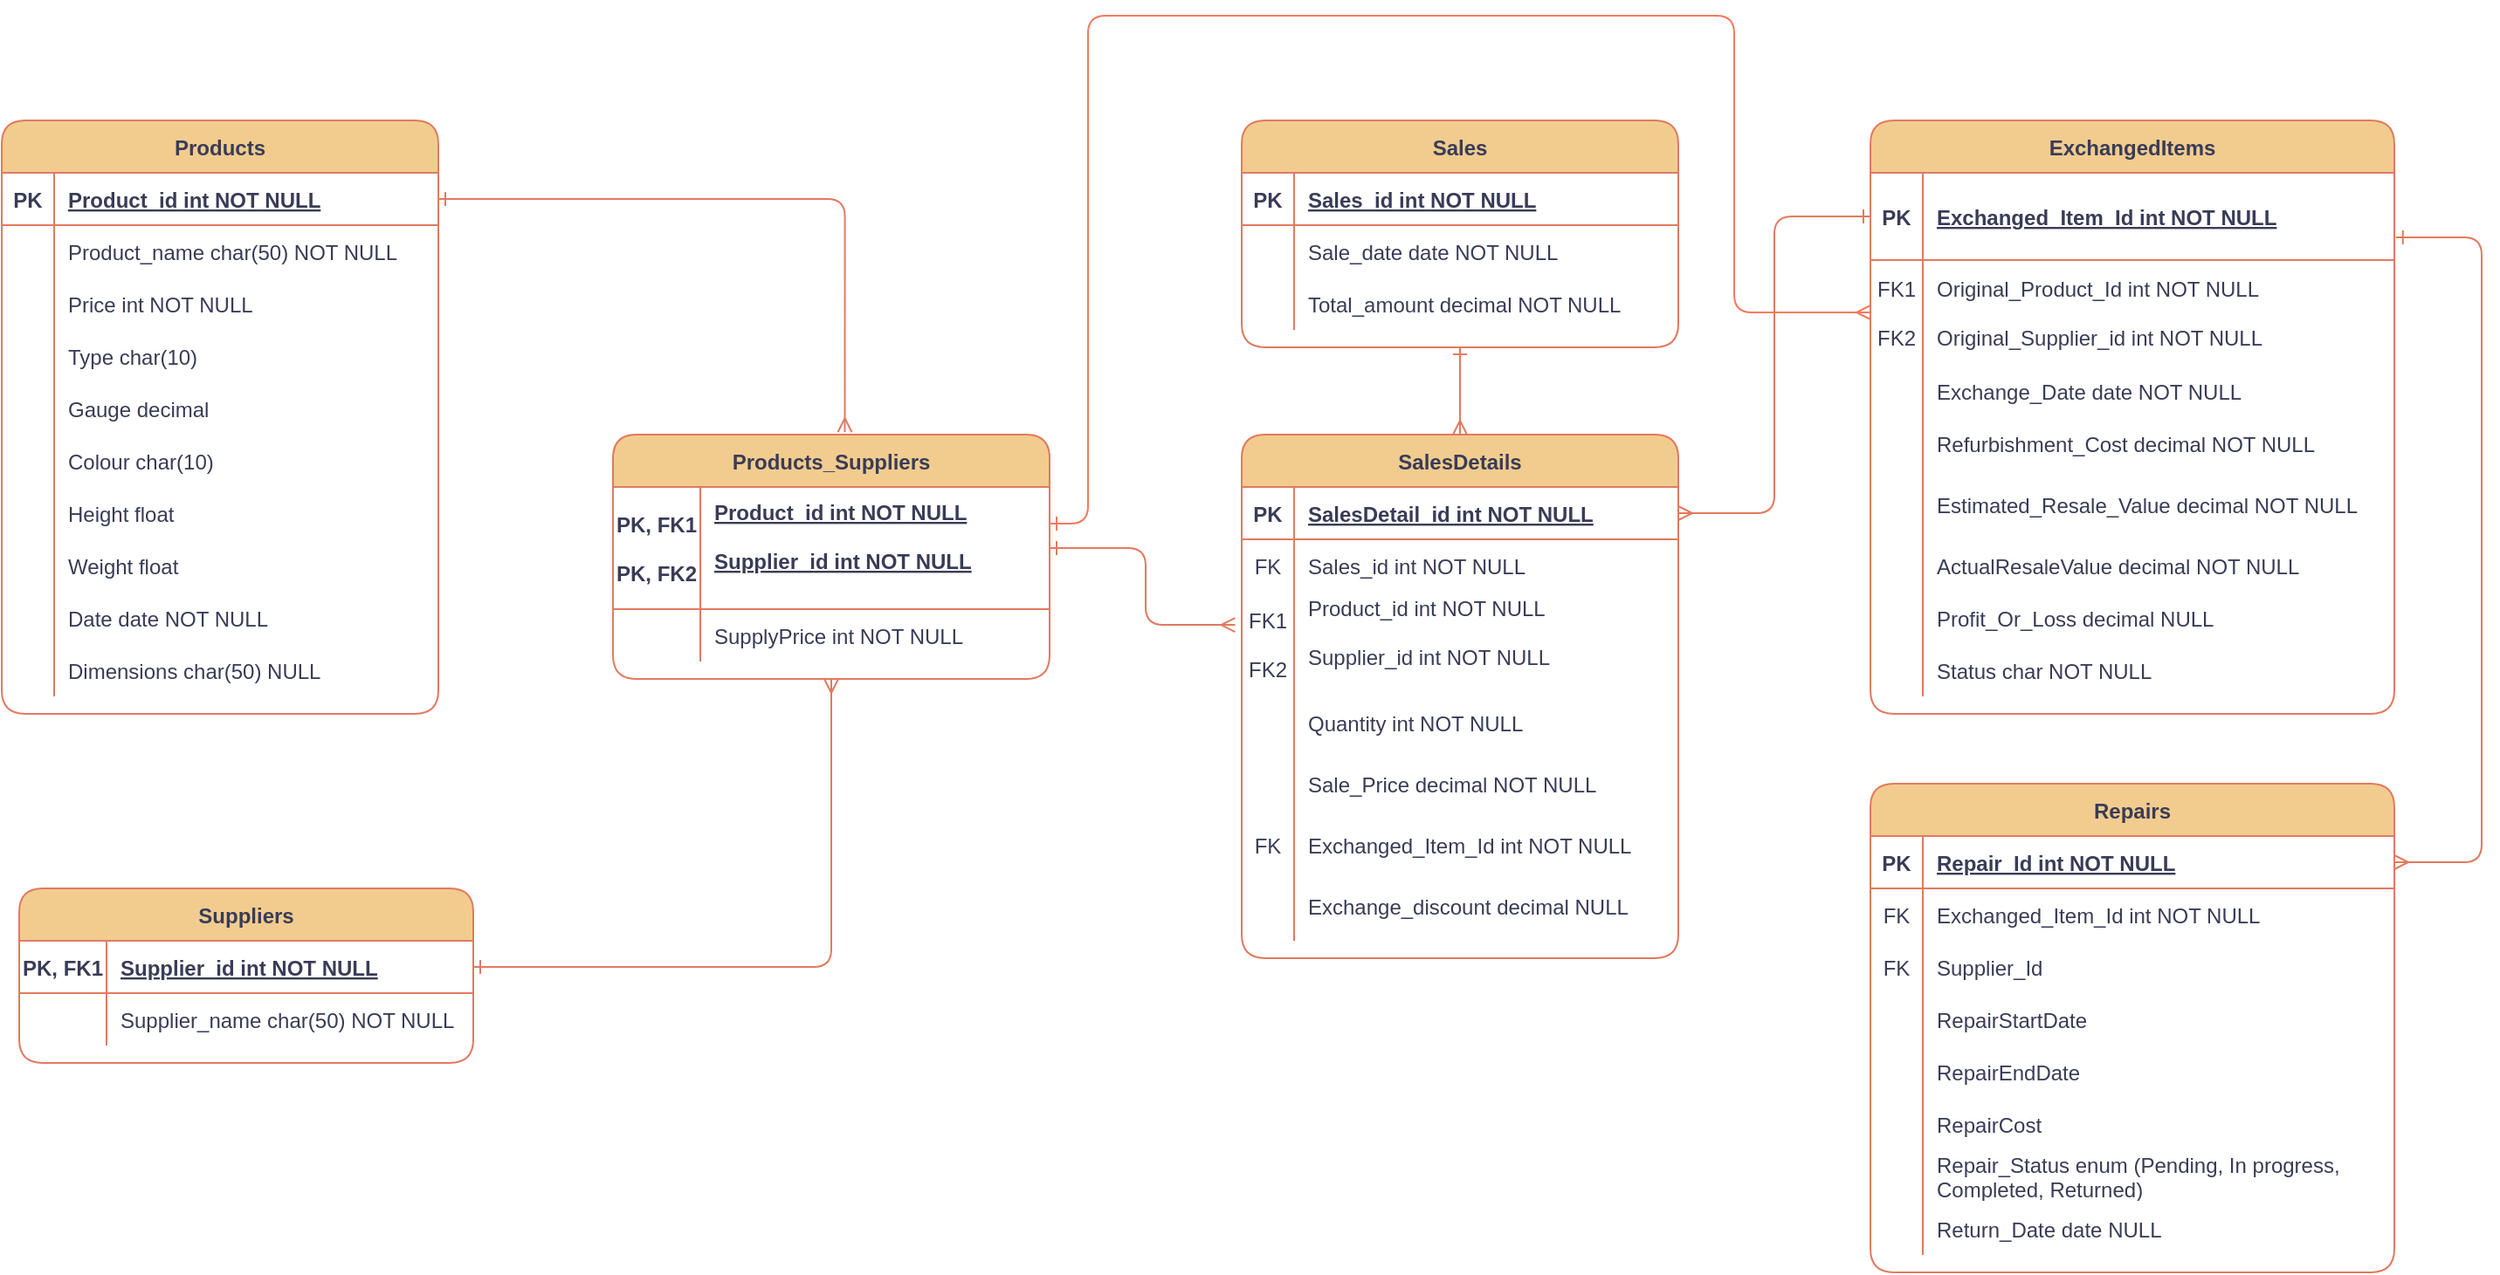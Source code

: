 <mxfile version="24.7.7">
  <diagram id="R2lEEEUBdFMjLlhIrx00" name="Page-1">
    <mxGraphModel dx="2815" dy="922" grid="1" gridSize="10" guides="1" tooltips="1" connect="1" arrows="1" fold="1" page="1" pageScale="1" pageWidth="1100" pageHeight="850" background="none" math="0" shadow="0" extFonts="Permanent Marker^https://fonts.googleapis.com/css?family=Permanent+Marker">
      <root>
        <mxCell id="0" />
        <mxCell id="1" parent="0" />
        <mxCell id="6SH4dM4aXBTcx1g6xvi3-198" style="edgeStyle=orthogonalEdgeStyle;rounded=1;orthogonalLoop=1;jettySize=auto;html=1;entryX=0.5;entryY=0;entryDx=0;entryDy=0;strokeColor=#E07A5F;fontColor=#393C56;fillColor=#F2CC8F;startArrow=ERone;startFill=0;endArrow=ERmany;endFill=0;" parent="1" source="C-vyLk0tnHw3VtMMgP7b-2" target="6SH4dM4aXBTcx1g6xvi3-136" edge="1">
          <mxGeometry relative="1" as="geometry" />
        </mxCell>
        <mxCell id="C-vyLk0tnHw3VtMMgP7b-2" value="Sales" style="shape=table;startSize=30;container=1;collapsible=1;childLayout=tableLayout;fixedRows=1;rowLines=0;fontStyle=1;align=center;resizeLast=1;fillColor=#F2CC8F;fontColor=#393C56;strokeColor=#E07A5F;rounded=1;labelBackgroundColor=none;" parent="1" vertex="1">
          <mxGeometry x="290" y="100" width="250" height="130" as="geometry" />
        </mxCell>
        <mxCell id="C-vyLk0tnHw3VtMMgP7b-3" value="" style="shape=partialRectangle;collapsible=0;dropTarget=0;pointerEvents=0;fillColor=none;points=[[0,0.5],[1,0.5]];portConstraint=eastwest;top=0;left=0;right=0;bottom=1;rounded=1;labelBackgroundColor=none;strokeColor=#E07A5F;fontColor=#393C56;" parent="C-vyLk0tnHw3VtMMgP7b-2" vertex="1">
          <mxGeometry y="30" width="250" height="30" as="geometry" />
        </mxCell>
        <mxCell id="C-vyLk0tnHw3VtMMgP7b-4" value="PK" style="shape=partialRectangle;overflow=hidden;connectable=0;fillColor=none;top=0;left=0;bottom=0;right=0;fontStyle=1;rounded=1;labelBackgroundColor=none;strokeColor=#E07A5F;fontColor=#393C56;" parent="C-vyLk0tnHw3VtMMgP7b-3" vertex="1">
          <mxGeometry width="30" height="30" as="geometry">
            <mxRectangle width="30" height="30" as="alternateBounds" />
          </mxGeometry>
        </mxCell>
        <mxCell id="C-vyLk0tnHw3VtMMgP7b-5" value="Sales_id int NOT NULL " style="shape=partialRectangle;overflow=hidden;connectable=0;fillColor=none;top=0;left=0;bottom=0;right=0;align=left;spacingLeft=6;fontStyle=5;rounded=1;labelBackgroundColor=none;strokeColor=#E07A5F;fontColor=#393C56;" parent="C-vyLk0tnHw3VtMMgP7b-3" vertex="1">
          <mxGeometry x="30" width="220" height="30" as="geometry">
            <mxRectangle width="220" height="30" as="alternateBounds" />
          </mxGeometry>
        </mxCell>
        <mxCell id="C-vyLk0tnHw3VtMMgP7b-9" value="" style="shape=partialRectangle;collapsible=0;dropTarget=0;pointerEvents=0;fillColor=none;points=[[0,0.5],[1,0.5]];portConstraint=eastwest;top=0;left=0;right=0;bottom=0;rounded=1;labelBackgroundColor=none;strokeColor=#E07A5F;fontColor=#393C56;" parent="C-vyLk0tnHw3VtMMgP7b-2" vertex="1">
          <mxGeometry y="60" width="250" height="30" as="geometry" />
        </mxCell>
        <mxCell id="C-vyLk0tnHw3VtMMgP7b-10" value="" style="shape=partialRectangle;overflow=hidden;connectable=0;fillColor=none;top=0;left=0;bottom=0;right=0;rounded=1;labelBackgroundColor=none;strokeColor=#E07A5F;fontColor=#393C56;" parent="C-vyLk0tnHw3VtMMgP7b-9" vertex="1">
          <mxGeometry width="30" height="30" as="geometry">
            <mxRectangle width="30" height="30" as="alternateBounds" />
          </mxGeometry>
        </mxCell>
        <mxCell id="C-vyLk0tnHw3VtMMgP7b-11" value="Sale_date date NOT NULL" style="shape=partialRectangle;overflow=hidden;connectable=0;fillColor=none;top=0;left=0;bottom=0;right=0;align=left;spacingLeft=6;rounded=1;labelBackgroundColor=none;strokeColor=#E07A5F;fontColor=#393C56;" parent="C-vyLk0tnHw3VtMMgP7b-9" vertex="1">
          <mxGeometry x="30" width="220" height="30" as="geometry">
            <mxRectangle width="220" height="30" as="alternateBounds" />
          </mxGeometry>
        </mxCell>
        <mxCell id="6SH4dM4aXBTcx1g6xvi3-114" value="" style="shape=partialRectangle;collapsible=0;dropTarget=0;pointerEvents=0;fillColor=none;points=[[0,0.5],[1,0.5]];portConstraint=eastwest;top=0;left=0;right=0;bottom=0;rounded=1;labelBackgroundColor=none;strokeColor=#E07A5F;fontColor=#393C56;" parent="C-vyLk0tnHw3VtMMgP7b-2" vertex="1">
          <mxGeometry y="90" width="250" height="30" as="geometry" />
        </mxCell>
        <mxCell id="6SH4dM4aXBTcx1g6xvi3-115" value="" style="shape=partialRectangle;overflow=hidden;connectable=0;fillColor=none;top=0;left=0;bottom=0;right=0;rounded=1;labelBackgroundColor=none;strokeColor=#E07A5F;fontColor=#393C56;" parent="6SH4dM4aXBTcx1g6xvi3-114" vertex="1">
          <mxGeometry width="30" height="30" as="geometry">
            <mxRectangle width="30" height="30" as="alternateBounds" />
          </mxGeometry>
        </mxCell>
        <mxCell id="6SH4dM4aXBTcx1g6xvi3-116" value="Total_amount decimal NOT NULL" style="shape=partialRectangle;overflow=hidden;connectable=0;fillColor=none;top=0;left=0;bottom=0;right=0;align=left;spacingLeft=6;rounded=1;labelBackgroundColor=none;strokeColor=#E07A5F;fontColor=#393C56;" parent="6SH4dM4aXBTcx1g6xvi3-114" vertex="1">
          <mxGeometry x="30" width="220" height="30" as="geometry">
            <mxRectangle width="220" height="30" as="alternateBounds" />
          </mxGeometry>
        </mxCell>
        <mxCell id="C-vyLk0tnHw3VtMMgP7b-13" value="Suppliers" style="shape=table;startSize=30;container=1;collapsible=1;childLayout=tableLayout;fixedRows=1;rowLines=0;fontStyle=1;align=center;resizeLast=1;fillColor=#F2CC8F;fontColor=#393C56;strokeColor=#E07A5F;rounded=1;labelBackgroundColor=none;" parent="1" vertex="1">
          <mxGeometry x="-410" y="540" width="260" height="100" as="geometry" />
        </mxCell>
        <mxCell id="C-vyLk0tnHw3VtMMgP7b-14" value="" style="shape=partialRectangle;collapsible=0;dropTarget=0;pointerEvents=0;fillColor=none;points=[[0,0.5],[1,0.5]];portConstraint=eastwest;top=0;left=0;right=0;bottom=1;rounded=1;labelBackgroundColor=none;strokeColor=#E07A5F;fontColor=#393C56;" parent="C-vyLk0tnHw3VtMMgP7b-13" vertex="1">
          <mxGeometry y="30" width="260" height="30" as="geometry" />
        </mxCell>
        <mxCell id="C-vyLk0tnHw3VtMMgP7b-15" value="PK, FK1" style="shape=partialRectangle;overflow=hidden;connectable=0;fillColor=none;top=0;left=0;bottom=0;right=0;fontStyle=1;rounded=1;labelBackgroundColor=none;strokeColor=#E07A5F;fontColor=#393C56;" parent="C-vyLk0tnHw3VtMMgP7b-14" vertex="1">
          <mxGeometry width="50" height="30" as="geometry">
            <mxRectangle width="50" height="30" as="alternateBounds" />
          </mxGeometry>
        </mxCell>
        <mxCell id="C-vyLk0tnHw3VtMMgP7b-16" value="Supplier_id int NOT NULL " style="shape=partialRectangle;overflow=hidden;connectable=0;fillColor=none;top=0;left=0;bottom=0;right=0;align=left;spacingLeft=6;fontStyle=5;rounded=1;labelBackgroundColor=none;strokeColor=#E07A5F;fontColor=#393C56;" parent="C-vyLk0tnHw3VtMMgP7b-14" vertex="1">
          <mxGeometry x="50" width="210" height="30" as="geometry">
            <mxRectangle width="210" height="30" as="alternateBounds" />
          </mxGeometry>
        </mxCell>
        <mxCell id="C-vyLk0tnHw3VtMMgP7b-20" value="" style="shape=partialRectangle;collapsible=0;dropTarget=0;pointerEvents=0;fillColor=none;points=[[0,0.5],[1,0.5]];portConstraint=eastwest;top=0;left=0;right=0;bottom=0;rounded=1;labelBackgroundColor=none;strokeColor=#E07A5F;fontColor=#393C56;" parent="C-vyLk0tnHw3VtMMgP7b-13" vertex="1">
          <mxGeometry y="60" width="260" height="30" as="geometry" />
        </mxCell>
        <mxCell id="C-vyLk0tnHw3VtMMgP7b-21" value="" style="shape=partialRectangle;overflow=hidden;connectable=0;fillColor=none;top=0;left=0;bottom=0;right=0;rounded=1;labelBackgroundColor=none;strokeColor=#E07A5F;fontColor=#393C56;" parent="C-vyLk0tnHw3VtMMgP7b-20" vertex="1">
          <mxGeometry width="50" height="30" as="geometry">
            <mxRectangle width="50" height="30" as="alternateBounds" />
          </mxGeometry>
        </mxCell>
        <mxCell id="C-vyLk0tnHw3VtMMgP7b-22" value="Supplier_name char(50) NOT NULL" style="shape=partialRectangle;overflow=hidden;connectable=0;fillColor=none;top=0;left=0;bottom=0;right=0;align=left;spacingLeft=6;rounded=1;labelBackgroundColor=none;strokeColor=#E07A5F;fontColor=#393C56;" parent="C-vyLk0tnHw3VtMMgP7b-20" vertex="1">
          <mxGeometry x="50" width="210" height="30" as="geometry">
            <mxRectangle width="210" height="30" as="alternateBounds" />
          </mxGeometry>
        </mxCell>
        <mxCell id="6SH4dM4aXBTcx1g6xvi3-55" value="Products" style="shape=table;startSize=30;container=1;collapsible=1;childLayout=tableLayout;fixedRows=1;rowLines=0;fontStyle=1;align=center;resizeLast=1;fillColor=#F2CC8F;fontColor=#393C56;strokeColor=#E07A5F;strokeWidth=1;rounded=1;swimlaneLine=1;shadow=0;swimlaneFillColor=default;labelBackgroundColor=none;" parent="1" vertex="1">
          <mxGeometry x="-420" y="100" width="250" height="340" as="geometry" />
        </mxCell>
        <mxCell id="6SH4dM4aXBTcx1g6xvi3-56" value="" style="shape=partialRectangle;collapsible=0;dropTarget=0;pointerEvents=0;fillColor=none;points=[[0,0.5],[1,0.5]];portConstraint=eastwest;top=0;left=0;right=0;bottom=1;rounded=1;labelBackgroundColor=none;strokeColor=#E07A5F;fontColor=#393C56;" parent="6SH4dM4aXBTcx1g6xvi3-55" vertex="1">
          <mxGeometry y="30" width="250" height="30" as="geometry" />
        </mxCell>
        <mxCell id="6SH4dM4aXBTcx1g6xvi3-57" value="PK" style="shape=partialRectangle;overflow=hidden;connectable=0;fillColor=none;top=0;left=0;bottom=0;right=0;fontStyle=1;rounded=1;labelBackgroundColor=none;strokeColor=#E07A5F;fontColor=#393C56;" parent="6SH4dM4aXBTcx1g6xvi3-56" vertex="1">
          <mxGeometry width="30" height="30" as="geometry">
            <mxRectangle width="30" height="30" as="alternateBounds" />
          </mxGeometry>
        </mxCell>
        <mxCell id="6SH4dM4aXBTcx1g6xvi3-58" value="Product_id int NOT NULL " style="shape=partialRectangle;overflow=hidden;connectable=0;fillColor=none;top=0;left=0;bottom=0;right=0;align=left;spacingLeft=6;fontStyle=5;rounded=1;labelBackgroundColor=none;strokeColor=#E07A5F;fontColor=#393C56;" parent="6SH4dM4aXBTcx1g6xvi3-56" vertex="1">
          <mxGeometry x="30" width="220" height="30" as="geometry">
            <mxRectangle width="220" height="30" as="alternateBounds" />
          </mxGeometry>
        </mxCell>
        <mxCell id="6SH4dM4aXBTcx1g6xvi3-59" value="" style="shape=partialRectangle;collapsible=0;dropTarget=0;pointerEvents=0;fillColor=none;points=[[0,0.5],[1,0.5]];portConstraint=eastwest;top=0;left=0;right=0;bottom=0;rounded=1;labelBackgroundColor=none;strokeColor=#E07A5F;fontColor=#393C56;" parent="6SH4dM4aXBTcx1g6xvi3-55" vertex="1">
          <mxGeometry y="60" width="250" height="30" as="geometry" />
        </mxCell>
        <mxCell id="6SH4dM4aXBTcx1g6xvi3-60" value="" style="shape=partialRectangle;overflow=hidden;connectable=0;fillColor=none;top=0;left=0;bottom=0;right=0;rounded=1;labelBackgroundColor=none;strokeColor=#E07A5F;fontColor=#393C56;" parent="6SH4dM4aXBTcx1g6xvi3-59" vertex="1">
          <mxGeometry width="30" height="30" as="geometry">
            <mxRectangle width="30" height="30" as="alternateBounds" />
          </mxGeometry>
        </mxCell>
        <mxCell id="6SH4dM4aXBTcx1g6xvi3-61" value="Product_name char(50) NOT NULL" style="shape=partialRectangle;overflow=hidden;connectable=0;fillColor=none;top=0;left=0;bottom=0;right=0;align=left;spacingLeft=6;rounded=1;labelBackgroundColor=none;strokeColor=#E07A5F;fontColor=#393C56;" parent="6SH4dM4aXBTcx1g6xvi3-59" vertex="1">
          <mxGeometry x="30" width="220" height="30" as="geometry">
            <mxRectangle width="220" height="30" as="alternateBounds" />
          </mxGeometry>
        </mxCell>
        <mxCell id="6SH4dM4aXBTcx1g6xvi3-69" value="" style="shape=partialRectangle;collapsible=0;dropTarget=0;pointerEvents=0;fillColor=none;points=[[0,0.5],[1,0.5]];portConstraint=eastwest;top=0;left=0;right=0;bottom=0;rounded=1;labelBackgroundColor=none;strokeColor=#E07A5F;fontColor=#393C56;" parent="6SH4dM4aXBTcx1g6xvi3-55" vertex="1">
          <mxGeometry y="90" width="250" height="30" as="geometry" />
        </mxCell>
        <mxCell id="6SH4dM4aXBTcx1g6xvi3-70" value="" style="shape=partialRectangle;overflow=hidden;connectable=0;fillColor=none;top=0;left=0;bottom=0;right=0;rounded=1;labelBackgroundColor=none;strokeColor=#E07A5F;fontColor=#393C56;" parent="6SH4dM4aXBTcx1g6xvi3-69" vertex="1">
          <mxGeometry width="30" height="30" as="geometry">
            <mxRectangle width="30" height="30" as="alternateBounds" />
          </mxGeometry>
        </mxCell>
        <mxCell id="6SH4dM4aXBTcx1g6xvi3-71" value="Price int NOT NULL" style="shape=partialRectangle;overflow=hidden;connectable=0;fillColor=none;top=0;left=0;bottom=0;right=0;align=left;spacingLeft=6;rounded=1;labelBackgroundColor=none;strokeColor=#E07A5F;fontColor=#393C56;" parent="6SH4dM4aXBTcx1g6xvi3-69" vertex="1">
          <mxGeometry x="30" width="220" height="30" as="geometry">
            <mxRectangle width="220" height="30" as="alternateBounds" />
          </mxGeometry>
        </mxCell>
        <mxCell id="6SH4dM4aXBTcx1g6xvi3-72" value="" style="shape=partialRectangle;collapsible=0;dropTarget=0;pointerEvents=0;fillColor=none;points=[[0,0.5],[1,0.5]];portConstraint=eastwest;top=0;left=0;right=0;bottom=0;rounded=1;labelBackgroundColor=none;strokeColor=#E07A5F;fontColor=#393C56;" parent="6SH4dM4aXBTcx1g6xvi3-55" vertex="1">
          <mxGeometry y="120" width="250" height="30" as="geometry" />
        </mxCell>
        <mxCell id="6SH4dM4aXBTcx1g6xvi3-73" value="" style="shape=partialRectangle;overflow=hidden;connectable=0;fillColor=none;top=0;left=0;bottom=0;right=0;rounded=1;labelBackgroundColor=none;strokeColor=#E07A5F;fontColor=#393C56;" parent="6SH4dM4aXBTcx1g6xvi3-72" vertex="1">
          <mxGeometry width="30" height="30" as="geometry">
            <mxRectangle width="30" height="30" as="alternateBounds" />
          </mxGeometry>
        </mxCell>
        <mxCell id="6SH4dM4aXBTcx1g6xvi3-74" value="Type char(10) " style="shape=partialRectangle;overflow=hidden;connectable=0;fillColor=none;top=0;left=0;bottom=0;right=0;align=left;spacingLeft=6;rounded=1;labelBackgroundColor=none;strokeColor=#E07A5F;fontColor=#393C56;" parent="6SH4dM4aXBTcx1g6xvi3-72" vertex="1">
          <mxGeometry x="30" width="220" height="30" as="geometry">
            <mxRectangle width="220" height="30" as="alternateBounds" />
          </mxGeometry>
        </mxCell>
        <mxCell id="6SH4dM4aXBTcx1g6xvi3-75" value="" style="shape=partialRectangle;collapsible=0;dropTarget=0;pointerEvents=0;fillColor=none;points=[[0,0.5],[1,0.5]];portConstraint=eastwest;top=0;left=0;right=0;bottom=0;rounded=1;labelBackgroundColor=none;strokeColor=#E07A5F;fontColor=#393C56;" parent="6SH4dM4aXBTcx1g6xvi3-55" vertex="1">
          <mxGeometry y="150" width="250" height="30" as="geometry" />
        </mxCell>
        <mxCell id="6SH4dM4aXBTcx1g6xvi3-76" value="" style="shape=partialRectangle;overflow=hidden;connectable=0;fillColor=none;top=0;left=0;bottom=0;right=0;rounded=1;labelBackgroundColor=none;strokeColor=#E07A5F;fontColor=#393C56;" parent="6SH4dM4aXBTcx1g6xvi3-75" vertex="1">
          <mxGeometry width="30" height="30" as="geometry">
            <mxRectangle width="30" height="30" as="alternateBounds" />
          </mxGeometry>
        </mxCell>
        <mxCell id="6SH4dM4aXBTcx1g6xvi3-77" value="Gauge decimal" style="shape=partialRectangle;overflow=hidden;connectable=0;fillColor=none;top=0;left=0;bottom=0;right=0;align=left;spacingLeft=6;rounded=1;labelBackgroundColor=none;strokeColor=#E07A5F;fontColor=#393C56;" parent="6SH4dM4aXBTcx1g6xvi3-75" vertex="1">
          <mxGeometry x="30" width="220" height="30" as="geometry">
            <mxRectangle width="220" height="30" as="alternateBounds" />
          </mxGeometry>
        </mxCell>
        <mxCell id="6SH4dM4aXBTcx1g6xvi3-78" value="" style="shape=partialRectangle;collapsible=0;dropTarget=0;pointerEvents=0;fillColor=none;points=[[0,0.5],[1,0.5]];portConstraint=eastwest;top=0;left=0;right=0;bottom=0;rounded=1;labelBackgroundColor=none;strokeColor=#E07A5F;fontColor=#393C56;" parent="6SH4dM4aXBTcx1g6xvi3-55" vertex="1">
          <mxGeometry y="180" width="250" height="30" as="geometry" />
        </mxCell>
        <mxCell id="6SH4dM4aXBTcx1g6xvi3-79" value="" style="shape=partialRectangle;overflow=hidden;connectable=0;fillColor=none;top=0;left=0;bottom=0;right=0;rounded=1;labelBackgroundColor=none;strokeColor=#E07A5F;fontColor=#393C56;" parent="6SH4dM4aXBTcx1g6xvi3-78" vertex="1">
          <mxGeometry width="30" height="30" as="geometry">
            <mxRectangle width="30" height="30" as="alternateBounds" />
          </mxGeometry>
        </mxCell>
        <mxCell id="6SH4dM4aXBTcx1g6xvi3-80" value="Colour char(10) " style="shape=partialRectangle;overflow=hidden;connectable=0;fillColor=none;top=0;left=0;bottom=0;right=0;align=left;spacingLeft=6;rounded=1;labelBackgroundColor=none;strokeColor=#E07A5F;fontColor=#393C56;" parent="6SH4dM4aXBTcx1g6xvi3-78" vertex="1">
          <mxGeometry x="30" width="220" height="30" as="geometry">
            <mxRectangle width="220" height="30" as="alternateBounds" />
          </mxGeometry>
        </mxCell>
        <mxCell id="6SH4dM4aXBTcx1g6xvi3-81" value="" style="shape=partialRectangle;collapsible=0;dropTarget=0;pointerEvents=0;fillColor=none;points=[[0,0.5],[1,0.5]];portConstraint=eastwest;top=0;left=0;right=0;bottom=0;rounded=1;labelBackgroundColor=none;strokeColor=#E07A5F;fontColor=#393C56;" parent="6SH4dM4aXBTcx1g6xvi3-55" vertex="1">
          <mxGeometry y="210" width="250" height="30" as="geometry" />
        </mxCell>
        <mxCell id="6SH4dM4aXBTcx1g6xvi3-82" value="" style="shape=partialRectangle;overflow=hidden;connectable=0;fillColor=none;top=0;left=0;bottom=0;right=0;rounded=1;labelBackgroundColor=none;strokeColor=#E07A5F;fontColor=#393C56;" parent="6SH4dM4aXBTcx1g6xvi3-81" vertex="1">
          <mxGeometry width="30" height="30" as="geometry">
            <mxRectangle width="30" height="30" as="alternateBounds" />
          </mxGeometry>
        </mxCell>
        <mxCell id="6SH4dM4aXBTcx1g6xvi3-83" value="Height float" style="shape=partialRectangle;overflow=hidden;connectable=0;fillColor=none;top=0;left=0;bottom=0;right=0;align=left;spacingLeft=6;rounded=1;labelBackgroundColor=none;strokeColor=#E07A5F;fontColor=#393C56;" parent="6SH4dM4aXBTcx1g6xvi3-81" vertex="1">
          <mxGeometry x="30" width="220" height="30" as="geometry">
            <mxRectangle width="220" height="30" as="alternateBounds" />
          </mxGeometry>
        </mxCell>
        <mxCell id="6SH4dM4aXBTcx1g6xvi3-84" value="" style="shape=partialRectangle;collapsible=0;dropTarget=0;pointerEvents=0;fillColor=none;points=[[0,0.5],[1,0.5]];portConstraint=eastwest;top=0;left=0;right=0;bottom=0;rounded=1;labelBackgroundColor=none;strokeColor=#E07A5F;fontColor=#393C56;" parent="6SH4dM4aXBTcx1g6xvi3-55" vertex="1">
          <mxGeometry y="240" width="250" height="30" as="geometry" />
        </mxCell>
        <mxCell id="6SH4dM4aXBTcx1g6xvi3-85" value="" style="shape=partialRectangle;overflow=hidden;connectable=0;fillColor=none;top=0;left=0;bottom=0;right=0;rounded=1;labelBackgroundColor=none;strokeColor=#E07A5F;fontColor=#393C56;" parent="6SH4dM4aXBTcx1g6xvi3-84" vertex="1">
          <mxGeometry width="30" height="30" as="geometry">
            <mxRectangle width="30" height="30" as="alternateBounds" />
          </mxGeometry>
        </mxCell>
        <mxCell id="6SH4dM4aXBTcx1g6xvi3-86" value="Weight float" style="shape=partialRectangle;overflow=hidden;connectable=0;fillColor=none;top=0;left=0;bottom=0;right=0;align=left;spacingLeft=6;rounded=1;labelBackgroundColor=none;strokeColor=#E07A5F;fontColor=#393C56;" parent="6SH4dM4aXBTcx1g6xvi3-84" vertex="1">
          <mxGeometry x="30" width="220" height="30" as="geometry">
            <mxRectangle width="220" height="30" as="alternateBounds" />
          </mxGeometry>
        </mxCell>
        <mxCell id="6SH4dM4aXBTcx1g6xvi3-87" value="" style="shape=partialRectangle;collapsible=0;dropTarget=0;pointerEvents=0;fillColor=none;points=[[0,0.5],[1,0.5]];portConstraint=eastwest;top=0;left=0;right=0;bottom=0;rounded=1;labelBackgroundColor=none;strokeColor=#E07A5F;fontColor=#393C56;" parent="6SH4dM4aXBTcx1g6xvi3-55" vertex="1">
          <mxGeometry y="270" width="250" height="30" as="geometry" />
        </mxCell>
        <mxCell id="6SH4dM4aXBTcx1g6xvi3-88" value="" style="shape=partialRectangle;overflow=hidden;connectable=0;fillColor=none;top=0;left=0;bottom=0;right=0;rounded=1;labelBackgroundColor=none;strokeColor=#E07A5F;fontColor=#393C56;" parent="6SH4dM4aXBTcx1g6xvi3-87" vertex="1">
          <mxGeometry width="30" height="30" as="geometry">
            <mxRectangle width="30" height="30" as="alternateBounds" />
          </mxGeometry>
        </mxCell>
        <mxCell id="6SH4dM4aXBTcx1g6xvi3-89" value="Date date NOT NULL " style="shape=partialRectangle;overflow=hidden;connectable=0;fillColor=none;top=0;left=0;bottom=0;right=0;align=left;spacingLeft=6;rounded=1;labelBackgroundColor=none;strokeColor=#E07A5F;fontColor=#393C56;" parent="6SH4dM4aXBTcx1g6xvi3-87" vertex="1">
          <mxGeometry x="30" width="220" height="30" as="geometry">
            <mxRectangle width="220" height="30" as="alternateBounds" />
          </mxGeometry>
        </mxCell>
        <mxCell id="6SH4dM4aXBTcx1g6xvi3-90" value="" style="shape=partialRectangle;collapsible=0;dropTarget=0;pointerEvents=0;fillColor=none;points=[[0,0.5],[1,0.5]];portConstraint=eastwest;top=0;left=0;right=0;bottom=0;rounded=1;labelBackgroundColor=none;strokeColor=#E07A5F;fontColor=#393C56;" parent="6SH4dM4aXBTcx1g6xvi3-55" vertex="1">
          <mxGeometry y="300" width="250" height="30" as="geometry" />
        </mxCell>
        <mxCell id="6SH4dM4aXBTcx1g6xvi3-91" value="" style="shape=partialRectangle;overflow=hidden;connectable=0;fillColor=none;top=0;left=0;bottom=0;right=0;rounded=1;labelBackgroundColor=none;strokeColor=#E07A5F;fontColor=#393C56;" parent="6SH4dM4aXBTcx1g6xvi3-90" vertex="1">
          <mxGeometry width="30" height="30" as="geometry">
            <mxRectangle width="30" height="30" as="alternateBounds" />
          </mxGeometry>
        </mxCell>
        <mxCell id="6SH4dM4aXBTcx1g6xvi3-92" value="Dimensions char(50) NULL" style="shape=partialRectangle;overflow=hidden;connectable=0;fillColor=none;top=0;left=0;bottom=0;right=0;align=left;spacingLeft=6;rounded=1;labelBackgroundColor=none;strokeColor=#E07A5F;fontColor=#393C56;" parent="6SH4dM4aXBTcx1g6xvi3-90" vertex="1">
          <mxGeometry x="30" width="220" height="30" as="geometry">
            <mxRectangle width="220" height="30" as="alternateBounds" />
          </mxGeometry>
        </mxCell>
        <mxCell id="6SH4dM4aXBTcx1g6xvi3-136" value="SalesDetails" style="shape=table;startSize=30;container=1;collapsible=1;childLayout=tableLayout;fixedRows=1;rowLines=0;fontStyle=1;align=center;resizeLast=1;fillColor=#F2CC8F;fontColor=#393C56;strokeColor=#E07A5F;rounded=1;labelBackgroundColor=none;" parent="1" vertex="1">
          <mxGeometry x="290" y="280" width="250" height="300" as="geometry" />
        </mxCell>
        <mxCell id="6SH4dM4aXBTcx1g6xvi3-137" value="" style="shape=partialRectangle;collapsible=0;dropTarget=0;pointerEvents=0;fillColor=none;points=[[0,0.5],[1,0.5]];portConstraint=eastwest;top=0;left=0;right=0;bottom=1;rounded=1;labelBackgroundColor=none;strokeColor=#E07A5F;fontColor=#393C56;" parent="6SH4dM4aXBTcx1g6xvi3-136" vertex="1">
          <mxGeometry y="30" width="250" height="30" as="geometry" />
        </mxCell>
        <mxCell id="6SH4dM4aXBTcx1g6xvi3-138" value="PK" style="shape=partialRectangle;overflow=hidden;connectable=0;fillColor=none;top=0;left=0;bottom=0;right=0;fontStyle=1;rounded=1;labelBackgroundColor=none;strokeColor=#E07A5F;fontColor=#393C56;" parent="6SH4dM4aXBTcx1g6xvi3-137" vertex="1">
          <mxGeometry width="30" height="30" as="geometry">
            <mxRectangle width="30" height="30" as="alternateBounds" />
          </mxGeometry>
        </mxCell>
        <mxCell id="6SH4dM4aXBTcx1g6xvi3-139" value="SalesDetail_id int NOT NULL" style="shape=partialRectangle;overflow=hidden;connectable=0;fillColor=none;top=0;left=0;bottom=0;right=0;align=left;spacingLeft=6;fontStyle=5;rounded=1;labelBackgroundColor=none;strokeColor=#E07A5F;fontColor=#393C56;" parent="6SH4dM4aXBTcx1g6xvi3-137" vertex="1">
          <mxGeometry x="30" width="220" height="30" as="geometry">
            <mxRectangle width="220" height="30" as="alternateBounds" />
          </mxGeometry>
        </mxCell>
        <mxCell id="6SH4dM4aXBTcx1g6xvi3-140" value="" style="shape=partialRectangle;collapsible=0;dropTarget=0;pointerEvents=0;fillColor=none;points=[[0,0.5],[1,0.5]];portConstraint=eastwest;top=0;left=0;right=0;bottom=0;rounded=1;labelBackgroundColor=none;strokeColor=#E07A5F;fontColor=#393C56;" parent="6SH4dM4aXBTcx1g6xvi3-136" vertex="1">
          <mxGeometry y="60" width="250" height="30" as="geometry" />
        </mxCell>
        <mxCell id="6SH4dM4aXBTcx1g6xvi3-141" value="FK" style="shape=partialRectangle;overflow=hidden;connectable=0;fillColor=none;top=0;left=0;bottom=0;right=0;rounded=1;labelBackgroundColor=none;strokeColor=#E07A5F;fontColor=#393C56;" parent="6SH4dM4aXBTcx1g6xvi3-140" vertex="1">
          <mxGeometry width="30" height="30" as="geometry">
            <mxRectangle width="30" height="30" as="alternateBounds" />
          </mxGeometry>
        </mxCell>
        <mxCell id="6SH4dM4aXBTcx1g6xvi3-142" value="Sales_id int NOT NULL" style="shape=partialRectangle;overflow=hidden;connectable=0;fillColor=none;top=0;left=0;bottom=0;right=0;align=left;spacingLeft=6;rounded=1;labelBackgroundColor=none;strokeColor=#E07A5F;fontColor=#393C56;" parent="6SH4dM4aXBTcx1g6xvi3-140" vertex="1">
          <mxGeometry x="30" width="220" height="30" as="geometry">
            <mxRectangle width="220" height="30" as="alternateBounds" />
          </mxGeometry>
        </mxCell>
        <mxCell id="6SH4dM4aXBTcx1g6xvi3-194" value="" style="shape=partialRectangle;collapsible=0;dropTarget=0;pointerEvents=0;fillColor=none;points=[[0,0.5],[1,0.5]];portConstraint=eastwest;top=0;left=0;right=0;bottom=0;rounded=1;labelBackgroundColor=none;strokeColor=#E07A5F;fontColor=#393C56;" parent="6SH4dM4aXBTcx1g6xvi3-136" vertex="1">
          <mxGeometry y="90" width="250" height="60" as="geometry" />
        </mxCell>
        <mxCell id="6SH4dM4aXBTcx1g6xvi3-195" value="FK1&#xa;&#xa;FK2" style="shape=partialRectangle;overflow=hidden;connectable=0;fillColor=none;top=0;left=0;bottom=0;right=0;rounded=1;labelBackgroundColor=none;strokeColor=#E07A5F;fontColor=#393C56;" parent="6SH4dM4aXBTcx1g6xvi3-194" vertex="1">
          <mxGeometry width="30" height="60" as="geometry">
            <mxRectangle width="30" height="60" as="alternateBounds" />
          </mxGeometry>
        </mxCell>
        <mxCell id="6SH4dM4aXBTcx1g6xvi3-196" value="Product_id int NOT NULL&#xa;&#xa;Supplier_id int NOT NULL&#xa;" style="shape=partialRectangle;overflow=hidden;connectable=0;fillColor=none;top=0;left=0;bottom=0;right=0;align=left;spacingLeft=6;rounded=1;labelBackgroundColor=none;strokeColor=#E07A5F;fontColor=#393C56;" parent="6SH4dM4aXBTcx1g6xvi3-194" vertex="1">
          <mxGeometry x="30" width="220" height="60" as="geometry">
            <mxRectangle width="220" height="60" as="alternateBounds" />
          </mxGeometry>
        </mxCell>
        <mxCell id="6SH4dM4aXBTcx1g6xvi3-143" value="" style="shape=partialRectangle;collapsible=0;dropTarget=0;pointerEvents=0;fillColor=none;points=[[0,0.5],[1,0.5]];portConstraint=eastwest;top=0;left=0;right=0;bottom=0;rounded=1;labelBackgroundColor=none;strokeColor=#E07A5F;fontColor=#393C56;" parent="6SH4dM4aXBTcx1g6xvi3-136" vertex="1">
          <mxGeometry y="150" width="250" height="30" as="geometry" />
        </mxCell>
        <mxCell id="6SH4dM4aXBTcx1g6xvi3-144" value="" style="shape=partialRectangle;overflow=hidden;connectable=0;fillColor=none;top=0;left=0;bottom=0;right=0;rounded=1;labelBackgroundColor=none;strokeColor=#E07A5F;fontColor=#393C56;" parent="6SH4dM4aXBTcx1g6xvi3-143" vertex="1">
          <mxGeometry width="30" height="30" as="geometry">
            <mxRectangle width="30" height="30" as="alternateBounds" />
          </mxGeometry>
        </mxCell>
        <mxCell id="6SH4dM4aXBTcx1g6xvi3-145" value="Quantity int NOT NULL" style="shape=partialRectangle;overflow=hidden;connectable=0;fillColor=none;top=0;left=0;bottom=0;right=0;align=left;spacingLeft=6;rounded=1;labelBackgroundColor=none;strokeColor=#E07A5F;fontColor=#393C56;" parent="6SH4dM4aXBTcx1g6xvi3-143" vertex="1">
          <mxGeometry x="30" width="220" height="30" as="geometry">
            <mxRectangle width="220" height="30" as="alternateBounds" />
          </mxGeometry>
        </mxCell>
        <mxCell id="6SH4dM4aXBTcx1g6xvi3-146" value="" style="shape=partialRectangle;collapsible=0;dropTarget=0;pointerEvents=0;fillColor=none;points=[[0,0.5],[1,0.5]];portConstraint=eastwest;top=0;left=0;right=0;bottom=0;rounded=1;labelBackgroundColor=none;strokeColor=#E07A5F;fontColor=#393C56;" parent="6SH4dM4aXBTcx1g6xvi3-136" vertex="1">
          <mxGeometry y="180" width="250" height="40" as="geometry" />
        </mxCell>
        <mxCell id="6SH4dM4aXBTcx1g6xvi3-147" value="" style="shape=partialRectangle;overflow=hidden;connectable=0;fillColor=none;top=0;left=0;bottom=0;right=0;rounded=1;labelBackgroundColor=none;strokeColor=#E07A5F;fontColor=#393C56;" parent="6SH4dM4aXBTcx1g6xvi3-146" vertex="1">
          <mxGeometry width="30" height="40" as="geometry">
            <mxRectangle width="30" height="40" as="alternateBounds" />
          </mxGeometry>
        </mxCell>
        <mxCell id="6SH4dM4aXBTcx1g6xvi3-148" value="Sale_Price decimal NOT NULL" style="shape=partialRectangle;overflow=hidden;connectable=0;fillColor=none;top=0;left=0;bottom=0;right=0;align=left;spacingLeft=6;rounded=1;labelBackgroundColor=none;strokeColor=#E07A5F;fontColor=#393C56;" parent="6SH4dM4aXBTcx1g6xvi3-146" vertex="1">
          <mxGeometry x="30" width="220" height="40" as="geometry">
            <mxRectangle width="220" height="40" as="alternateBounds" />
          </mxGeometry>
        </mxCell>
        <mxCell id="TZxYF8lAzdqo0lus9gmi-49" value="" style="shape=partialRectangle;collapsible=0;dropTarget=0;pointerEvents=0;fillColor=none;points=[[0,0.5],[1,0.5]];portConstraint=eastwest;top=0;left=0;right=0;bottom=0;rounded=1;labelBackgroundColor=none;strokeColor=#E07A5F;fontColor=#393C56;" vertex="1" parent="6SH4dM4aXBTcx1g6xvi3-136">
          <mxGeometry y="220" width="250" height="30" as="geometry" />
        </mxCell>
        <mxCell id="TZxYF8lAzdqo0lus9gmi-50" value="FK" style="shape=partialRectangle;overflow=hidden;connectable=0;fillColor=none;top=0;left=0;bottom=0;right=0;rounded=1;labelBackgroundColor=none;strokeColor=#E07A5F;fontColor=#393C56;" vertex="1" parent="TZxYF8lAzdqo0lus9gmi-49">
          <mxGeometry width="30" height="30" as="geometry">
            <mxRectangle width="30" height="30" as="alternateBounds" />
          </mxGeometry>
        </mxCell>
        <mxCell id="TZxYF8lAzdqo0lus9gmi-51" value="Exchanged_Item_Id int NOT NULL" style="shape=partialRectangle;overflow=hidden;connectable=0;fillColor=none;top=0;left=0;bottom=0;right=0;align=left;spacingLeft=6;rounded=1;labelBackgroundColor=none;strokeColor=#E07A5F;fontColor=#393C56;" vertex="1" parent="TZxYF8lAzdqo0lus9gmi-49">
          <mxGeometry x="30" width="220" height="30" as="geometry">
            <mxRectangle width="220" height="30" as="alternateBounds" />
          </mxGeometry>
        </mxCell>
        <mxCell id="TZxYF8lAzdqo0lus9gmi-5" value="" style="shape=partialRectangle;collapsible=0;dropTarget=0;pointerEvents=0;fillColor=none;points=[[0,0.5],[1,0.5]];portConstraint=eastwest;top=0;left=0;right=0;bottom=0;rounded=1;labelBackgroundColor=none;strokeColor=#E07A5F;fontColor=#393C56;" vertex="1" parent="6SH4dM4aXBTcx1g6xvi3-136">
          <mxGeometry y="250" width="250" height="40" as="geometry" />
        </mxCell>
        <mxCell id="TZxYF8lAzdqo0lus9gmi-6" value="" style="shape=partialRectangle;overflow=hidden;connectable=0;fillColor=none;top=0;left=0;bottom=0;right=0;rounded=1;labelBackgroundColor=none;strokeColor=#E07A5F;fontColor=#393C56;" vertex="1" parent="TZxYF8lAzdqo0lus9gmi-5">
          <mxGeometry width="30" height="40" as="geometry">
            <mxRectangle width="30" height="40" as="alternateBounds" />
          </mxGeometry>
        </mxCell>
        <mxCell id="TZxYF8lAzdqo0lus9gmi-7" value="Exchange_discount decimal NULL" style="shape=partialRectangle;overflow=hidden;connectable=0;fillColor=none;top=0;left=0;bottom=0;right=0;align=left;spacingLeft=6;rounded=1;labelBackgroundColor=none;strokeColor=#E07A5F;fontColor=#393C56;" vertex="1" parent="TZxYF8lAzdqo0lus9gmi-5">
          <mxGeometry x="30" width="220" height="40" as="geometry">
            <mxRectangle width="220" height="40" as="alternateBounds" />
          </mxGeometry>
        </mxCell>
        <mxCell id="6SH4dM4aXBTcx1g6xvi3-170" style="edgeStyle=orthogonalEdgeStyle;rounded=1;orthogonalLoop=1;jettySize=auto;html=1;strokeColor=#E07A5F;fontColor=#393C56;fillColor=#F2CC8F;endArrow=ERmany;endFill=0;startArrow=ERone;startFill=0;entryX=0.5;entryY=1;entryDx=0;entryDy=0;" parent="1" source="C-vyLk0tnHw3VtMMgP7b-14" target="6SH4dM4aXBTcx1g6xvi3-177" edge="1">
          <mxGeometry relative="1" as="geometry">
            <mxPoint x="70" y="460" as="targetPoint" />
          </mxGeometry>
        </mxCell>
        <mxCell id="6SH4dM4aXBTcx1g6xvi3-172" style="edgeStyle=orthogonalEdgeStyle;rounded=1;orthogonalLoop=1;jettySize=auto;html=1;exitX=1;exitY=0.5;exitDx=0;exitDy=0;strokeColor=#E07A5F;fontColor=#393C56;fillColor=#F2CC8F;startArrow=ERone;startFill=0;endArrow=ERmany;endFill=0;entryX=0.531;entryY=-0.01;entryDx=0;entryDy=0;entryPerimeter=0;" parent="1" source="6SH4dM4aXBTcx1g6xvi3-56" target="6SH4dM4aXBTcx1g6xvi3-177" edge="1">
          <mxGeometry relative="1" as="geometry">
            <mxPoint x="70" y="230" as="targetPoint" />
          </mxGeometry>
        </mxCell>
        <mxCell id="6SH4dM4aXBTcx1g6xvi3-177" value="Products_Suppliers" style="shape=table;startSize=30;container=1;collapsible=1;childLayout=tableLayout;fixedRows=1;rowLines=0;fontStyle=1;align=center;resizeLast=1;fillColor=#F2CC8F;fontColor=#393C56;strokeColor=#E07A5F;rounded=1;labelBackgroundColor=none;" parent="1" vertex="1">
          <mxGeometry x="-70" y="280" width="250" height="140" as="geometry" />
        </mxCell>
        <mxCell id="6SH4dM4aXBTcx1g6xvi3-178" value="" style="shape=partialRectangle;collapsible=0;dropTarget=0;pointerEvents=0;fillColor=none;points=[[0,0.5],[1,0.5]];portConstraint=eastwest;top=0;left=0;right=0;bottom=1;rounded=1;labelBackgroundColor=none;strokeColor=#E07A5F;fontColor=#393C56;" parent="6SH4dM4aXBTcx1g6xvi3-177" vertex="1">
          <mxGeometry y="30" width="250" height="70" as="geometry" />
        </mxCell>
        <mxCell id="6SH4dM4aXBTcx1g6xvi3-179" value="PK, FK1&#xa;&#xa;PK, FK2" style="shape=partialRectangle;overflow=hidden;connectable=0;fillColor=none;top=0;left=0;bottom=0;right=0;fontStyle=1;rounded=1;labelBackgroundColor=none;strokeColor=#E07A5F;fontColor=#393C56;" parent="6SH4dM4aXBTcx1g6xvi3-178" vertex="1">
          <mxGeometry width="50" height="70" as="geometry">
            <mxRectangle width="50" height="70" as="alternateBounds" />
          </mxGeometry>
        </mxCell>
        <mxCell id="6SH4dM4aXBTcx1g6xvi3-180" value="Product_id int NOT NULL&#xa;&#xa;Supplier_id int NOT NULL&#xa;" style="shape=partialRectangle;overflow=hidden;connectable=0;fillColor=none;top=0;left=0;bottom=0;right=0;align=left;spacingLeft=6;fontStyle=5;rounded=1;labelBackgroundColor=none;strokeColor=#E07A5F;fontColor=#393C56;" parent="6SH4dM4aXBTcx1g6xvi3-178" vertex="1">
          <mxGeometry x="50" width="200" height="70" as="geometry">
            <mxRectangle width="200" height="70" as="alternateBounds" />
          </mxGeometry>
        </mxCell>
        <mxCell id="6SH4dM4aXBTcx1g6xvi3-181" value="" style="shape=partialRectangle;collapsible=0;dropTarget=0;pointerEvents=0;fillColor=none;points=[[0,0.5],[1,0.5]];portConstraint=eastwest;top=0;left=0;right=0;bottom=0;rounded=1;labelBackgroundColor=none;strokeColor=#E07A5F;fontColor=#393C56;" parent="6SH4dM4aXBTcx1g6xvi3-177" vertex="1">
          <mxGeometry y="100" width="250" height="30" as="geometry" />
        </mxCell>
        <mxCell id="6SH4dM4aXBTcx1g6xvi3-182" value="" style="shape=partialRectangle;overflow=hidden;connectable=0;fillColor=none;top=0;left=0;bottom=0;right=0;rounded=1;labelBackgroundColor=none;strokeColor=#E07A5F;fontColor=#393C56;" parent="6SH4dM4aXBTcx1g6xvi3-181" vertex="1">
          <mxGeometry width="50" height="30" as="geometry">
            <mxRectangle width="50" height="30" as="alternateBounds" />
          </mxGeometry>
        </mxCell>
        <mxCell id="6SH4dM4aXBTcx1g6xvi3-183" value="SupplyPrice int NOT NULL" style="shape=partialRectangle;overflow=hidden;connectable=0;fillColor=none;top=0;left=0;bottom=0;right=0;align=left;spacingLeft=6;rounded=1;labelBackgroundColor=none;strokeColor=#E07A5F;fontColor=#393C56;" parent="6SH4dM4aXBTcx1g6xvi3-181" vertex="1">
          <mxGeometry x="50" width="200" height="30" as="geometry">
            <mxRectangle width="200" height="30" as="alternateBounds" />
          </mxGeometry>
        </mxCell>
        <mxCell id="6SH4dM4aXBTcx1g6xvi3-206" style="edgeStyle=orthogonalEdgeStyle;rounded=1;orthogonalLoop=1;jettySize=auto;html=1;entryX=-0.015;entryY=0.317;entryDx=0;entryDy=0;entryPerimeter=0;strokeColor=#E07A5F;fontColor=#393C56;fillColor=#F2CC8F;startArrow=ERone;startFill=0;endArrow=ERmany;endFill=0;" parent="1" source="6SH4dM4aXBTcx1g6xvi3-178" target="6SH4dM4aXBTcx1g6xvi3-194" edge="1">
          <mxGeometry relative="1" as="geometry" />
        </mxCell>
        <mxCell id="TZxYF8lAzdqo0lus9gmi-9" value="ExchangedItems" style="shape=table;startSize=30;container=1;collapsible=1;childLayout=tableLayout;fixedRows=1;rowLines=0;fontStyle=1;align=center;resizeLast=1;fillColor=#F2CC8F;fontColor=#393C56;strokeColor=#E07A5F;rounded=1;labelBackgroundColor=none;" vertex="1" parent="1">
          <mxGeometry x="650" y="100" width="300" height="340" as="geometry" />
        </mxCell>
        <mxCell id="TZxYF8lAzdqo0lus9gmi-10" value="" style="shape=partialRectangle;collapsible=0;dropTarget=0;pointerEvents=0;fillColor=none;points=[[0,0.5],[1,0.5]];portConstraint=eastwest;top=0;left=0;right=0;bottom=1;rounded=1;labelBackgroundColor=none;strokeColor=#E07A5F;fontColor=#393C56;" vertex="1" parent="TZxYF8lAzdqo0lus9gmi-9">
          <mxGeometry y="30" width="300" height="50" as="geometry" />
        </mxCell>
        <mxCell id="TZxYF8lAzdqo0lus9gmi-11" value="PK" style="shape=partialRectangle;overflow=hidden;connectable=0;fillColor=none;top=0;left=0;bottom=0;right=0;fontStyle=1;rounded=1;labelBackgroundColor=none;strokeColor=#E07A5F;fontColor=#393C56;" vertex="1" parent="TZxYF8lAzdqo0lus9gmi-10">
          <mxGeometry width="30" height="50" as="geometry">
            <mxRectangle width="30" height="50" as="alternateBounds" />
          </mxGeometry>
        </mxCell>
        <mxCell id="TZxYF8lAzdqo0lus9gmi-12" value="Exchanged_Item_Id int NOT NULL" style="shape=partialRectangle;overflow=hidden;connectable=0;fillColor=none;top=0;left=0;bottom=0;right=0;align=left;spacingLeft=6;fontStyle=5;rounded=1;labelBackgroundColor=none;strokeColor=#E07A5F;fontColor=#393C56;" vertex="1" parent="TZxYF8lAzdqo0lus9gmi-10">
          <mxGeometry x="30" width="270" height="50" as="geometry">
            <mxRectangle width="270" height="50" as="alternateBounds" />
          </mxGeometry>
        </mxCell>
        <mxCell id="TZxYF8lAzdqo0lus9gmi-13" value="" style="shape=partialRectangle;collapsible=0;dropTarget=0;pointerEvents=0;fillColor=none;points=[[0,0.5],[1,0.5]];portConstraint=eastwest;top=0;left=0;right=0;bottom=0;rounded=1;labelBackgroundColor=none;strokeColor=#E07A5F;fontColor=#393C56;" vertex="1" parent="TZxYF8lAzdqo0lus9gmi-9">
          <mxGeometry y="80" width="300" height="60" as="geometry" />
        </mxCell>
        <mxCell id="TZxYF8lAzdqo0lus9gmi-14" value="FK1&#xa;&#xa;FK2" style="shape=partialRectangle;overflow=hidden;connectable=0;fillColor=none;top=0;left=0;bottom=0;right=0;rounded=1;labelBackgroundColor=none;strokeColor=#E07A5F;fontColor=#393C56;" vertex="1" parent="TZxYF8lAzdqo0lus9gmi-13">
          <mxGeometry width="30" height="60" as="geometry">
            <mxRectangle width="30" height="60" as="alternateBounds" />
          </mxGeometry>
        </mxCell>
        <mxCell id="TZxYF8lAzdqo0lus9gmi-15" value="Original_Product_Id int NOT NULL&#xa;&#xa;Original_Supplier_id int NOT NULL" style="shape=partialRectangle;overflow=hidden;connectable=0;fillColor=none;top=0;left=0;bottom=0;right=0;align=left;spacingLeft=6;rounded=1;labelBackgroundColor=none;strokeColor=#E07A5F;fontColor=#393C56;" vertex="1" parent="TZxYF8lAzdqo0lus9gmi-13">
          <mxGeometry x="30" width="270" height="60" as="geometry">
            <mxRectangle width="270" height="60" as="alternateBounds" />
          </mxGeometry>
        </mxCell>
        <mxCell id="TZxYF8lAzdqo0lus9gmi-31" value="" style="shape=partialRectangle;collapsible=0;dropTarget=0;pointerEvents=0;fillColor=none;points=[[0,0.5],[1,0.5]];portConstraint=eastwest;top=0;left=0;right=0;bottom=0;rounded=1;labelBackgroundColor=none;strokeColor=#E07A5F;fontColor=#393C56;" vertex="1" parent="TZxYF8lAzdqo0lus9gmi-9">
          <mxGeometry y="140" width="300" height="30" as="geometry" />
        </mxCell>
        <mxCell id="TZxYF8lAzdqo0lus9gmi-32" value="" style="shape=partialRectangle;overflow=hidden;connectable=0;fillColor=none;top=0;left=0;bottom=0;right=0;rounded=1;labelBackgroundColor=none;strokeColor=#E07A5F;fontColor=#393C56;" vertex="1" parent="TZxYF8lAzdqo0lus9gmi-31">
          <mxGeometry width="30" height="30" as="geometry">
            <mxRectangle width="30" height="30" as="alternateBounds" />
          </mxGeometry>
        </mxCell>
        <mxCell id="TZxYF8lAzdqo0lus9gmi-33" value="Exchange_Date date NOT NULL" style="shape=partialRectangle;overflow=hidden;connectable=0;fillColor=none;top=0;left=0;bottom=0;right=0;align=left;spacingLeft=6;rounded=1;labelBackgroundColor=none;strokeColor=#E07A5F;fontColor=#393C56;" vertex="1" parent="TZxYF8lAzdqo0lus9gmi-31">
          <mxGeometry x="30" width="270" height="30" as="geometry">
            <mxRectangle width="270" height="30" as="alternateBounds" />
          </mxGeometry>
        </mxCell>
        <mxCell id="TZxYF8lAzdqo0lus9gmi-34" value="" style="shape=partialRectangle;collapsible=0;dropTarget=0;pointerEvents=0;fillColor=none;points=[[0,0.5],[1,0.5]];portConstraint=eastwest;top=0;left=0;right=0;bottom=0;rounded=1;labelBackgroundColor=none;strokeColor=#E07A5F;fontColor=#393C56;" vertex="1" parent="TZxYF8lAzdqo0lus9gmi-9">
          <mxGeometry y="170" width="300" height="30" as="geometry" />
        </mxCell>
        <mxCell id="TZxYF8lAzdqo0lus9gmi-35" value="" style="shape=partialRectangle;overflow=hidden;connectable=0;fillColor=none;top=0;left=0;bottom=0;right=0;rounded=1;labelBackgroundColor=none;strokeColor=#E07A5F;fontColor=#393C56;" vertex="1" parent="TZxYF8lAzdqo0lus9gmi-34">
          <mxGeometry width="30" height="30" as="geometry">
            <mxRectangle width="30" height="30" as="alternateBounds" />
          </mxGeometry>
        </mxCell>
        <mxCell id="TZxYF8lAzdqo0lus9gmi-36" value="Refurbishment_Cost decimal NOT NULL    " style="shape=partialRectangle;overflow=hidden;connectable=0;fillColor=none;top=0;left=0;bottom=0;right=0;align=left;spacingLeft=6;rounded=1;labelBackgroundColor=none;strokeColor=#E07A5F;fontColor=#393C56;" vertex="1" parent="TZxYF8lAzdqo0lus9gmi-34">
          <mxGeometry x="30" width="270" height="30" as="geometry">
            <mxRectangle width="270" height="30" as="alternateBounds" />
          </mxGeometry>
        </mxCell>
        <mxCell id="TZxYF8lAzdqo0lus9gmi-19" value="" style="shape=partialRectangle;collapsible=0;dropTarget=0;pointerEvents=0;fillColor=none;points=[[0,0.5],[1,0.5]];portConstraint=eastwest;top=0;left=0;right=0;bottom=0;rounded=1;labelBackgroundColor=none;strokeColor=#E07A5F;fontColor=#393C56;" vertex="1" parent="TZxYF8lAzdqo0lus9gmi-9">
          <mxGeometry y="200" width="300" height="40" as="geometry" />
        </mxCell>
        <mxCell id="TZxYF8lAzdqo0lus9gmi-20" value="" style="shape=partialRectangle;overflow=hidden;connectable=0;fillColor=none;top=0;left=0;bottom=0;right=0;rounded=1;labelBackgroundColor=none;strokeColor=#E07A5F;fontColor=#393C56;" vertex="1" parent="TZxYF8lAzdqo0lus9gmi-19">
          <mxGeometry width="30" height="40" as="geometry">
            <mxRectangle width="30" height="40" as="alternateBounds" />
          </mxGeometry>
        </mxCell>
        <mxCell id="TZxYF8lAzdqo0lus9gmi-21" value="Estimated_Resale_Value decimal NOT NULL" style="shape=partialRectangle;overflow=hidden;connectable=0;fillColor=none;top=0;left=0;bottom=0;right=0;align=left;spacingLeft=6;rounded=1;labelBackgroundColor=none;strokeColor=#E07A5F;fontColor=#393C56;" vertex="1" parent="TZxYF8lAzdqo0lus9gmi-19">
          <mxGeometry x="30" width="270" height="40" as="geometry">
            <mxRectangle width="270" height="40" as="alternateBounds" />
          </mxGeometry>
        </mxCell>
        <mxCell id="TZxYF8lAzdqo0lus9gmi-40" value="" style="shape=partialRectangle;collapsible=0;dropTarget=0;pointerEvents=0;fillColor=none;points=[[0,0.5],[1,0.5]];portConstraint=eastwest;top=0;left=0;right=0;bottom=0;rounded=1;labelBackgroundColor=none;strokeColor=#E07A5F;fontColor=#393C56;" vertex="1" parent="TZxYF8lAzdqo0lus9gmi-9">
          <mxGeometry y="240" width="300" height="30" as="geometry" />
        </mxCell>
        <mxCell id="TZxYF8lAzdqo0lus9gmi-41" value="" style="shape=partialRectangle;overflow=hidden;connectable=0;fillColor=none;top=0;left=0;bottom=0;right=0;rounded=1;labelBackgroundColor=none;strokeColor=#E07A5F;fontColor=#393C56;" vertex="1" parent="TZxYF8lAzdqo0lus9gmi-40">
          <mxGeometry width="30" height="30" as="geometry">
            <mxRectangle width="30" height="30" as="alternateBounds" />
          </mxGeometry>
        </mxCell>
        <mxCell id="TZxYF8lAzdqo0lus9gmi-42" value="ActualResaleValue decimal NOT NULL" style="shape=partialRectangle;overflow=hidden;connectable=0;fillColor=none;top=0;left=0;bottom=0;right=0;align=left;spacingLeft=6;rounded=1;labelBackgroundColor=none;strokeColor=#E07A5F;fontColor=#393C56;" vertex="1" parent="TZxYF8lAzdqo0lus9gmi-40">
          <mxGeometry x="30" width="270" height="30" as="geometry">
            <mxRectangle width="270" height="30" as="alternateBounds" />
          </mxGeometry>
        </mxCell>
        <mxCell id="TZxYF8lAzdqo0lus9gmi-43" value="" style="shape=partialRectangle;collapsible=0;dropTarget=0;pointerEvents=0;fillColor=none;points=[[0,0.5],[1,0.5]];portConstraint=eastwest;top=0;left=0;right=0;bottom=0;rounded=1;labelBackgroundColor=none;strokeColor=#E07A5F;fontColor=#393C56;" vertex="1" parent="TZxYF8lAzdqo0lus9gmi-9">
          <mxGeometry y="270" width="300" height="30" as="geometry" />
        </mxCell>
        <mxCell id="TZxYF8lAzdqo0lus9gmi-44" value="" style="shape=partialRectangle;overflow=hidden;connectable=0;fillColor=none;top=0;left=0;bottom=0;right=0;rounded=1;labelBackgroundColor=none;strokeColor=#E07A5F;fontColor=#393C56;" vertex="1" parent="TZxYF8lAzdqo0lus9gmi-43">
          <mxGeometry width="30" height="30" as="geometry">
            <mxRectangle width="30" height="30" as="alternateBounds" />
          </mxGeometry>
        </mxCell>
        <mxCell id="TZxYF8lAzdqo0lus9gmi-45" value="Profit_Or_Loss decimal NULL" style="shape=partialRectangle;overflow=hidden;connectable=0;fillColor=none;top=0;left=0;bottom=0;right=0;align=left;spacingLeft=6;rounded=1;labelBackgroundColor=none;strokeColor=#E07A5F;fontColor=#393C56;" vertex="1" parent="TZxYF8lAzdqo0lus9gmi-43">
          <mxGeometry x="30" width="270" height="30" as="geometry">
            <mxRectangle width="270" height="30" as="alternateBounds" />
          </mxGeometry>
        </mxCell>
        <mxCell id="TZxYF8lAzdqo0lus9gmi-46" value="" style="shape=partialRectangle;collapsible=0;dropTarget=0;pointerEvents=0;fillColor=none;points=[[0,0.5],[1,0.5]];portConstraint=eastwest;top=0;left=0;right=0;bottom=0;rounded=1;labelBackgroundColor=none;strokeColor=#E07A5F;fontColor=#393C56;" vertex="1" parent="TZxYF8lAzdqo0lus9gmi-9">
          <mxGeometry y="300" width="300" height="30" as="geometry" />
        </mxCell>
        <mxCell id="TZxYF8lAzdqo0lus9gmi-47" value="" style="shape=partialRectangle;overflow=hidden;connectable=0;fillColor=none;top=0;left=0;bottom=0;right=0;rounded=1;labelBackgroundColor=none;strokeColor=#E07A5F;fontColor=#393C56;" vertex="1" parent="TZxYF8lAzdqo0lus9gmi-46">
          <mxGeometry width="30" height="30" as="geometry">
            <mxRectangle width="30" height="30" as="alternateBounds" />
          </mxGeometry>
        </mxCell>
        <mxCell id="TZxYF8lAzdqo0lus9gmi-48" value="Status char NOT NULL" style="shape=partialRectangle;overflow=hidden;connectable=0;fillColor=none;top=0;left=0;bottom=0;right=0;align=left;spacingLeft=6;rounded=1;labelBackgroundColor=none;strokeColor=#E07A5F;fontColor=#393C56;" vertex="1" parent="TZxYF8lAzdqo0lus9gmi-46">
          <mxGeometry x="30" width="270" height="30" as="geometry">
            <mxRectangle width="270" height="30" as="alternateBounds" />
          </mxGeometry>
        </mxCell>
        <mxCell id="TZxYF8lAzdqo0lus9gmi-57" style="edgeStyle=orthogonalEdgeStyle;rounded=1;orthogonalLoop=1;jettySize=auto;html=1;entryX=1;entryY=0.5;entryDx=0;entryDy=0;startArrow=ERone;startFill=0;endArrow=ERmany;endFill=0;curved=0;strokeColor=#e07a5f;" edge="1" parent="1" source="TZxYF8lAzdqo0lus9gmi-10" target="6SH4dM4aXBTcx1g6xvi3-137">
          <mxGeometry relative="1" as="geometry" />
        </mxCell>
        <mxCell id="TZxYF8lAzdqo0lus9gmi-61" value="Repairs " style="shape=table;startSize=30;container=1;collapsible=1;childLayout=tableLayout;fixedRows=1;rowLines=0;fontStyle=1;align=center;resizeLast=1;fillColor=#F2CC8F;fontColor=#393C56;strokeColor=#E07A5F;rounded=1;labelBackgroundColor=none;" vertex="1" parent="1">
          <mxGeometry x="650" y="480" width="300" height="280" as="geometry" />
        </mxCell>
        <mxCell id="TZxYF8lAzdqo0lus9gmi-62" value="" style="shape=partialRectangle;collapsible=0;dropTarget=0;pointerEvents=0;fillColor=none;points=[[0,0.5],[1,0.5]];portConstraint=eastwest;top=0;left=0;right=0;bottom=1;rounded=1;labelBackgroundColor=none;strokeColor=#E07A5F;fontColor=#393C56;" vertex="1" parent="TZxYF8lAzdqo0lus9gmi-61">
          <mxGeometry y="30" width="300" height="30" as="geometry" />
        </mxCell>
        <mxCell id="TZxYF8lAzdqo0lus9gmi-63" value="PK" style="shape=partialRectangle;overflow=hidden;connectable=0;fillColor=none;top=0;left=0;bottom=0;right=0;fontStyle=1;rounded=1;labelBackgroundColor=none;strokeColor=#E07A5F;fontColor=#393C56;" vertex="1" parent="TZxYF8lAzdqo0lus9gmi-62">
          <mxGeometry width="30" height="30" as="geometry">
            <mxRectangle width="30" height="30" as="alternateBounds" />
          </mxGeometry>
        </mxCell>
        <mxCell id="TZxYF8lAzdqo0lus9gmi-64" value="Repair_Id int NOT NULL" style="shape=partialRectangle;overflow=hidden;connectable=0;fillColor=none;top=0;left=0;bottom=0;right=0;align=left;spacingLeft=6;fontStyle=5;rounded=1;labelBackgroundColor=none;strokeColor=#E07A5F;fontColor=#393C56;" vertex="1" parent="TZxYF8lAzdqo0lus9gmi-62">
          <mxGeometry x="30" width="270" height="30" as="geometry">
            <mxRectangle width="270" height="30" as="alternateBounds" />
          </mxGeometry>
        </mxCell>
        <mxCell id="TZxYF8lAzdqo0lus9gmi-65" value="" style="shape=partialRectangle;collapsible=0;dropTarget=0;pointerEvents=0;fillColor=none;points=[[0,0.5],[1,0.5]];portConstraint=eastwest;top=0;left=0;right=0;bottom=0;rounded=1;labelBackgroundColor=none;strokeColor=#E07A5F;fontColor=#393C56;" vertex="1" parent="TZxYF8lAzdqo0lus9gmi-61">
          <mxGeometry y="60" width="300" height="30" as="geometry" />
        </mxCell>
        <mxCell id="TZxYF8lAzdqo0lus9gmi-66" value="FK" style="shape=partialRectangle;overflow=hidden;connectable=0;fillColor=none;top=0;left=0;bottom=0;right=0;rounded=1;labelBackgroundColor=none;strokeColor=#E07A5F;fontColor=#393C56;" vertex="1" parent="TZxYF8lAzdqo0lus9gmi-65">
          <mxGeometry width="30" height="30" as="geometry">
            <mxRectangle width="30" height="30" as="alternateBounds" />
          </mxGeometry>
        </mxCell>
        <mxCell id="TZxYF8lAzdqo0lus9gmi-67" value="Exchanged_Item_Id int NOT NULL" style="shape=partialRectangle;overflow=hidden;connectable=0;fillColor=none;top=0;left=0;bottom=0;right=0;align=left;spacingLeft=6;rounded=1;labelBackgroundColor=none;strokeColor=#E07A5F;fontColor=#393C56;" vertex="1" parent="TZxYF8lAzdqo0lus9gmi-65">
          <mxGeometry x="30" width="270" height="30" as="geometry">
            <mxRectangle width="270" height="30" as="alternateBounds" />
          </mxGeometry>
        </mxCell>
        <mxCell id="TZxYF8lAzdqo0lus9gmi-89" value="" style="shape=partialRectangle;collapsible=0;dropTarget=0;pointerEvents=0;fillColor=none;points=[[0,0.5],[1,0.5]];portConstraint=eastwest;top=0;left=0;right=0;bottom=0;rounded=1;labelBackgroundColor=none;strokeColor=#E07A5F;fontColor=#393C56;" vertex="1" parent="TZxYF8lAzdqo0lus9gmi-61">
          <mxGeometry y="90" width="300" height="30" as="geometry" />
        </mxCell>
        <mxCell id="TZxYF8lAzdqo0lus9gmi-90" value="FK" style="shape=partialRectangle;overflow=hidden;connectable=0;fillColor=none;top=0;left=0;bottom=0;right=0;rounded=1;labelBackgroundColor=none;strokeColor=#E07A5F;fontColor=#393C56;" vertex="1" parent="TZxYF8lAzdqo0lus9gmi-89">
          <mxGeometry width="30" height="30" as="geometry">
            <mxRectangle width="30" height="30" as="alternateBounds" />
          </mxGeometry>
        </mxCell>
        <mxCell id="TZxYF8lAzdqo0lus9gmi-91" value="Supplier_Id" style="shape=partialRectangle;overflow=hidden;connectable=0;fillColor=none;top=0;left=0;bottom=0;right=0;align=left;spacingLeft=6;rounded=1;labelBackgroundColor=none;strokeColor=#E07A5F;fontColor=#393C56;" vertex="1" parent="TZxYF8lAzdqo0lus9gmi-89">
          <mxGeometry x="30" width="270" height="30" as="geometry">
            <mxRectangle width="270" height="30" as="alternateBounds" />
          </mxGeometry>
        </mxCell>
        <mxCell id="TZxYF8lAzdqo0lus9gmi-92" value="" style="shape=partialRectangle;collapsible=0;dropTarget=0;pointerEvents=0;fillColor=none;points=[[0,0.5],[1,0.5]];portConstraint=eastwest;top=0;left=0;right=0;bottom=0;rounded=1;labelBackgroundColor=none;strokeColor=#E07A5F;fontColor=#393C56;" vertex="1" parent="TZxYF8lAzdqo0lus9gmi-61">
          <mxGeometry y="120" width="300" height="30" as="geometry" />
        </mxCell>
        <mxCell id="TZxYF8lAzdqo0lus9gmi-93" value="" style="shape=partialRectangle;overflow=hidden;connectable=0;fillColor=none;top=0;left=0;bottom=0;right=0;rounded=1;labelBackgroundColor=none;strokeColor=#E07A5F;fontColor=#393C56;" vertex="1" parent="TZxYF8lAzdqo0lus9gmi-92">
          <mxGeometry width="30" height="30" as="geometry">
            <mxRectangle width="30" height="30" as="alternateBounds" />
          </mxGeometry>
        </mxCell>
        <mxCell id="TZxYF8lAzdqo0lus9gmi-94" value="RepairStartDate" style="shape=partialRectangle;overflow=hidden;connectable=0;fillColor=none;top=0;left=0;bottom=0;right=0;align=left;spacingLeft=6;rounded=1;labelBackgroundColor=none;strokeColor=#E07A5F;fontColor=#393C56;" vertex="1" parent="TZxYF8lAzdqo0lus9gmi-92">
          <mxGeometry x="30" width="270" height="30" as="geometry">
            <mxRectangle width="270" height="30" as="alternateBounds" />
          </mxGeometry>
        </mxCell>
        <mxCell id="TZxYF8lAzdqo0lus9gmi-95" value="" style="shape=partialRectangle;collapsible=0;dropTarget=0;pointerEvents=0;fillColor=none;points=[[0,0.5],[1,0.5]];portConstraint=eastwest;top=0;left=0;right=0;bottom=0;rounded=1;labelBackgroundColor=none;strokeColor=#E07A5F;fontColor=#393C56;" vertex="1" parent="TZxYF8lAzdqo0lus9gmi-61">
          <mxGeometry y="150" width="300" height="30" as="geometry" />
        </mxCell>
        <mxCell id="TZxYF8lAzdqo0lus9gmi-96" value="" style="shape=partialRectangle;overflow=hidden;connectable=0;fillColor=none;top=0;left=0;bottom=0;right=0;rounded=1;labelBackgroundColor=none;strokeColor=#E07A5F;fontColor=#393C56;" vertex="1" parent="TZxYF8lAzdqo0lus9gmi-95">
          <mxGeometry width="30" height="30" as="geometry">
            <mxRectangle width="30" height="30" as="alternateBounds" />
          </mxGeometry>
        </mxCell>
        <mxCell id="TZxYF8lAzdqo0lus9gmi-97" value="RepairEndDate" style="shape=partialRectangle;overflow=hidden;connectable=0;fillColor=none;top=0;left=0;bottom=0;right=0;align=left;spacingLeft=6;rounded=1;labelBackgroundColor=none;strokeColor=#E07A5F;fontColor=#393C56;" vertex="1" parent="TZxYF8lAzdqo0lus9gmi-95">
          <mxGeometry x="30" width="270" height="30" as="geometry">
            <mxRectangle width="270" height="30" as="alternateBounds" />
          </mxGeometry>
        </mxCell>
        <mxCell id="TZxYF8lAzdqo0lus9gmi-98" value="" style="shape=partialRectangle;collapsible=0;dropTarget=0;pointerEvents=0;fillColor=none;points=[[0,0.5],[1,0.5]];portConstraint=eastwest;top=0;left=0;right=0;bottom=0;rounded=1;labelBackgroundColor=none;strokeColor=#E07A5F;fontColor=#393C56;" vertex="1" parent="TZxYF8lAzdqo0lus9gmi-61">
          <mxGeometry y="180" width="300" height="30" as="geometry" />
        </mxCell>
        <mxCell id="TZxYF8lAzdqo0lus9gmi-99" value="" style="shape=partialRectangle;overflow=hidden;connectable=0;fillColor=none;top=0;left=0;bottom=0;right=0;rounded=1;labelBackgroundColor=none;strokeColor=#E07A5F;fontColor=#393C56;" vertex="1" parent="TZxYF8lAzdqo0lus9gmi-98">
          <mxGeometry width="30" height="30" as="geometry">
            <mxRectangle width="30" height="30" as="alternateBounds" />
          </mxGeometry>
        </mxCell>
        <mxCell id="TZxYF8lAzdqo0lus9gmi-100" value="RepairCost" style="shape=partialRectangle;overflow=hidden;connectable=0;fillColor=none;top=0;left=0;bottom=0;right=0;align=left;spacingLeft=6;rounded=1;labelBackgroundColor=none;strokeColor=#E07A5F;fontColor=#393C56;" vertex="1" parent="TZxYF8lAzdqo0lus9gmi-98">
          <mxGeometry x="30" width="270" height="30" as="geometry">
            <mxRectangle width="270" height="30" as="alternateBounds" />
          </mxGeometry>
        </mxCell>
        <mxCell id="TZxYF8lAzdqo0lus9gmi-101" value="" style="shape=partialRectangle;collapsible=0;dropTarget=0;pointerEvents=0;fillColor=none;points=[[0,0.5],[1,0.5]];portConstraint=eastwest;top=0;left=0;right=0;bottom=0;rounded=1;labelBackgroundColor=none;strokeColor=#E07A5F;fontColor=#393C56;" vertex="1" parent="TZxYF8lAzdqo0lus9gmi-61">
          <mxGeometry y="210" width="300" height="30" as="geometry" />
        </mxCell>
        <mxCell id="TZxYF8lAzdqo0lus9gmi-102" value="" style="shape=partialRectangle;overflow=hidden;connectable=0;fillColor=none;top=0;left=0;bottom=0;right=0;rounded=1;labelBackgroundColor=none;strokeColor=#E07A5F;fontColor=#393C56;" vertex="1" parent="TZxYF8lAzdqo0lus9gmi-101">
          <mxGeometry width="30" height="30" as="geometry">
            <mxRectangle width="30" height="30" as="alternateBounds" />
          </mxGeometry>
        </mxCell>
        <mxCell id="TZxYF8lAzdqo0lus9gmi-103" value="Repair_Status enum (Pending, In progress, &#xa;Completed, Returned)" style="shape=partialRectangle;overflow=hidden;connectable=0;fillColor=none;top=0;left=0;bottom=0;right=0;align=left;spacingLeft=6;rounded=1;labelBackgroundColor=none;strokeColor=#E07A5F;fontColor=#393C56;" vertex="1" parent="TZxYF8lAzdqo0lus9gmi-101">
          <mxGeometry x="30" width="270" height="30" as="geometry">
            <mxRectangle width="270" height="30" as="alternateBounds" />
          </mxGeometry>
        </mxCell>
        <mxCell id="TZxYF8lAzdqo0lus9gmi-104" value="" style="shape=partialRectangle;collapsible=0;dropTarget=0;pointerEvents=0;fillColor=none;points=[[0,0.5],[1,0.5]];portConstraint=eastwest;top=0;left=0;right=0;bottom=0;rounded=1;labelBackgroundColor=none;strokeColor=#E07A5F;fontColor=#393C56;" vertex="1" parent="TZxYF8lAzdqo0lus9gmi-61">
          <mxGeometry y="240" width="300" height="30" as="geometry" />
        </mxCell>
        <mxCell id="TZxYF8lAzdqo0lus9gmi-105" value="" style="shape=partialRectangle;overflow=hidden;connectable=0;fillColor=none;top=0;left=0;bottom=0;right=0;rounded=1;labelBackgroundColor=none;strokeColor=#E07A5F;fontColor=#393C56;" vertex="1" parent="TZxYF8lAzdqo0lus9gmi-104">
          <mxGeometry width="30" height="30" as="geometry">
            <mxRectangle width="30" height="30" as="alternateBounds" />
          </mxGeometry>
        </mxCell>
        <mxCell id="TZxYF8lAzdqo0lus9gmi-106" value="Return_Date date NULL" style="shape=partialRectangle;overflow=hidden;connectable=0;fillColor=none;top=0;left=0;bottom=0;right=0;align=left;spacingLeft=6;rounded=1;labelBackgroundColor=none;strokeColor=#E07A5F;fontColor=#393C56;" vertex="1" parent="TZxYF8lAzdqo0lus9gmi-104">
          <mxGeometry x="30" width="270" height="30" as="geometry">
            <mxRectangle width="270" height="30" as="alternateBounds" />
          </mxGeometry>
        </mxCell>
        <mxCell id="TZxYF8lAzdqo0lus9gmi-109" style="edgeStyle=orthogonalEdgeStyle;rounded=1;orthogonalLoop=1;jettySize=auto;html=1;exitX=1;exitY=0.5;exitDx=0;exitDy=0;entryX=1.003;entryY=0.74;entryDx=0;entryDy=0;entryPerimeter=0;startArrow=ERmany;startFill=0;endArrow=ERone;endFill=0;curved=0;strokeColor=#e07a5f;" edge="1" parent="1" source="TZxYF8lAzdqo0lus9gmi-62" target="TZxYF8lAzdqo0lus9gmi-10">
          <mxGeometry relative="1" as="geometry">
            <Array as="points">
              <mxPoint x="1000" y="525" />
              <mxPoint x="1000" y="167" />
            </Array>
          </mxGeometry>
        </mxCell>
        <mxCell id="TZxYF8lAzdqo0lus9gmi-111" style="edgeStyle=orthogonalEdgeStyle;rounded=1;orthogonalLoop=1;jettySize=auto;html=1;entryX=1.032;entryY=0.3;entryDx=0;entryDy=0;entryPerimeter=0;curved=0;strokeColor=#f47a5f;startArrow=ERmany;startFill=0;exitX=0;exitY=0.5;exitDx=0;exitDy=0;endArrow=ERone;endFill=0;" edge="1" parent="1" source="TZxYF8lAzdqo0lus9gmi-13">
          <mxGeometry relative="1" as="geometry">
            <mxPoint x="642" y="210" as="sourcePoint" />
            <mxPoint x="180" y="331" as="targetPoint" />
            <Array as="points">
              <mxPoint x="572" y="210" />
              <mxPoint x="572" y="40" />
              <mxPoint x="202" y="40" />
              <mxPoint x="202" y="331" />
            </Array>
          </mxGeometry>
        </mxCell>
      </root>
    </mxGraphModel>
  </diagram>
</mxfile>
